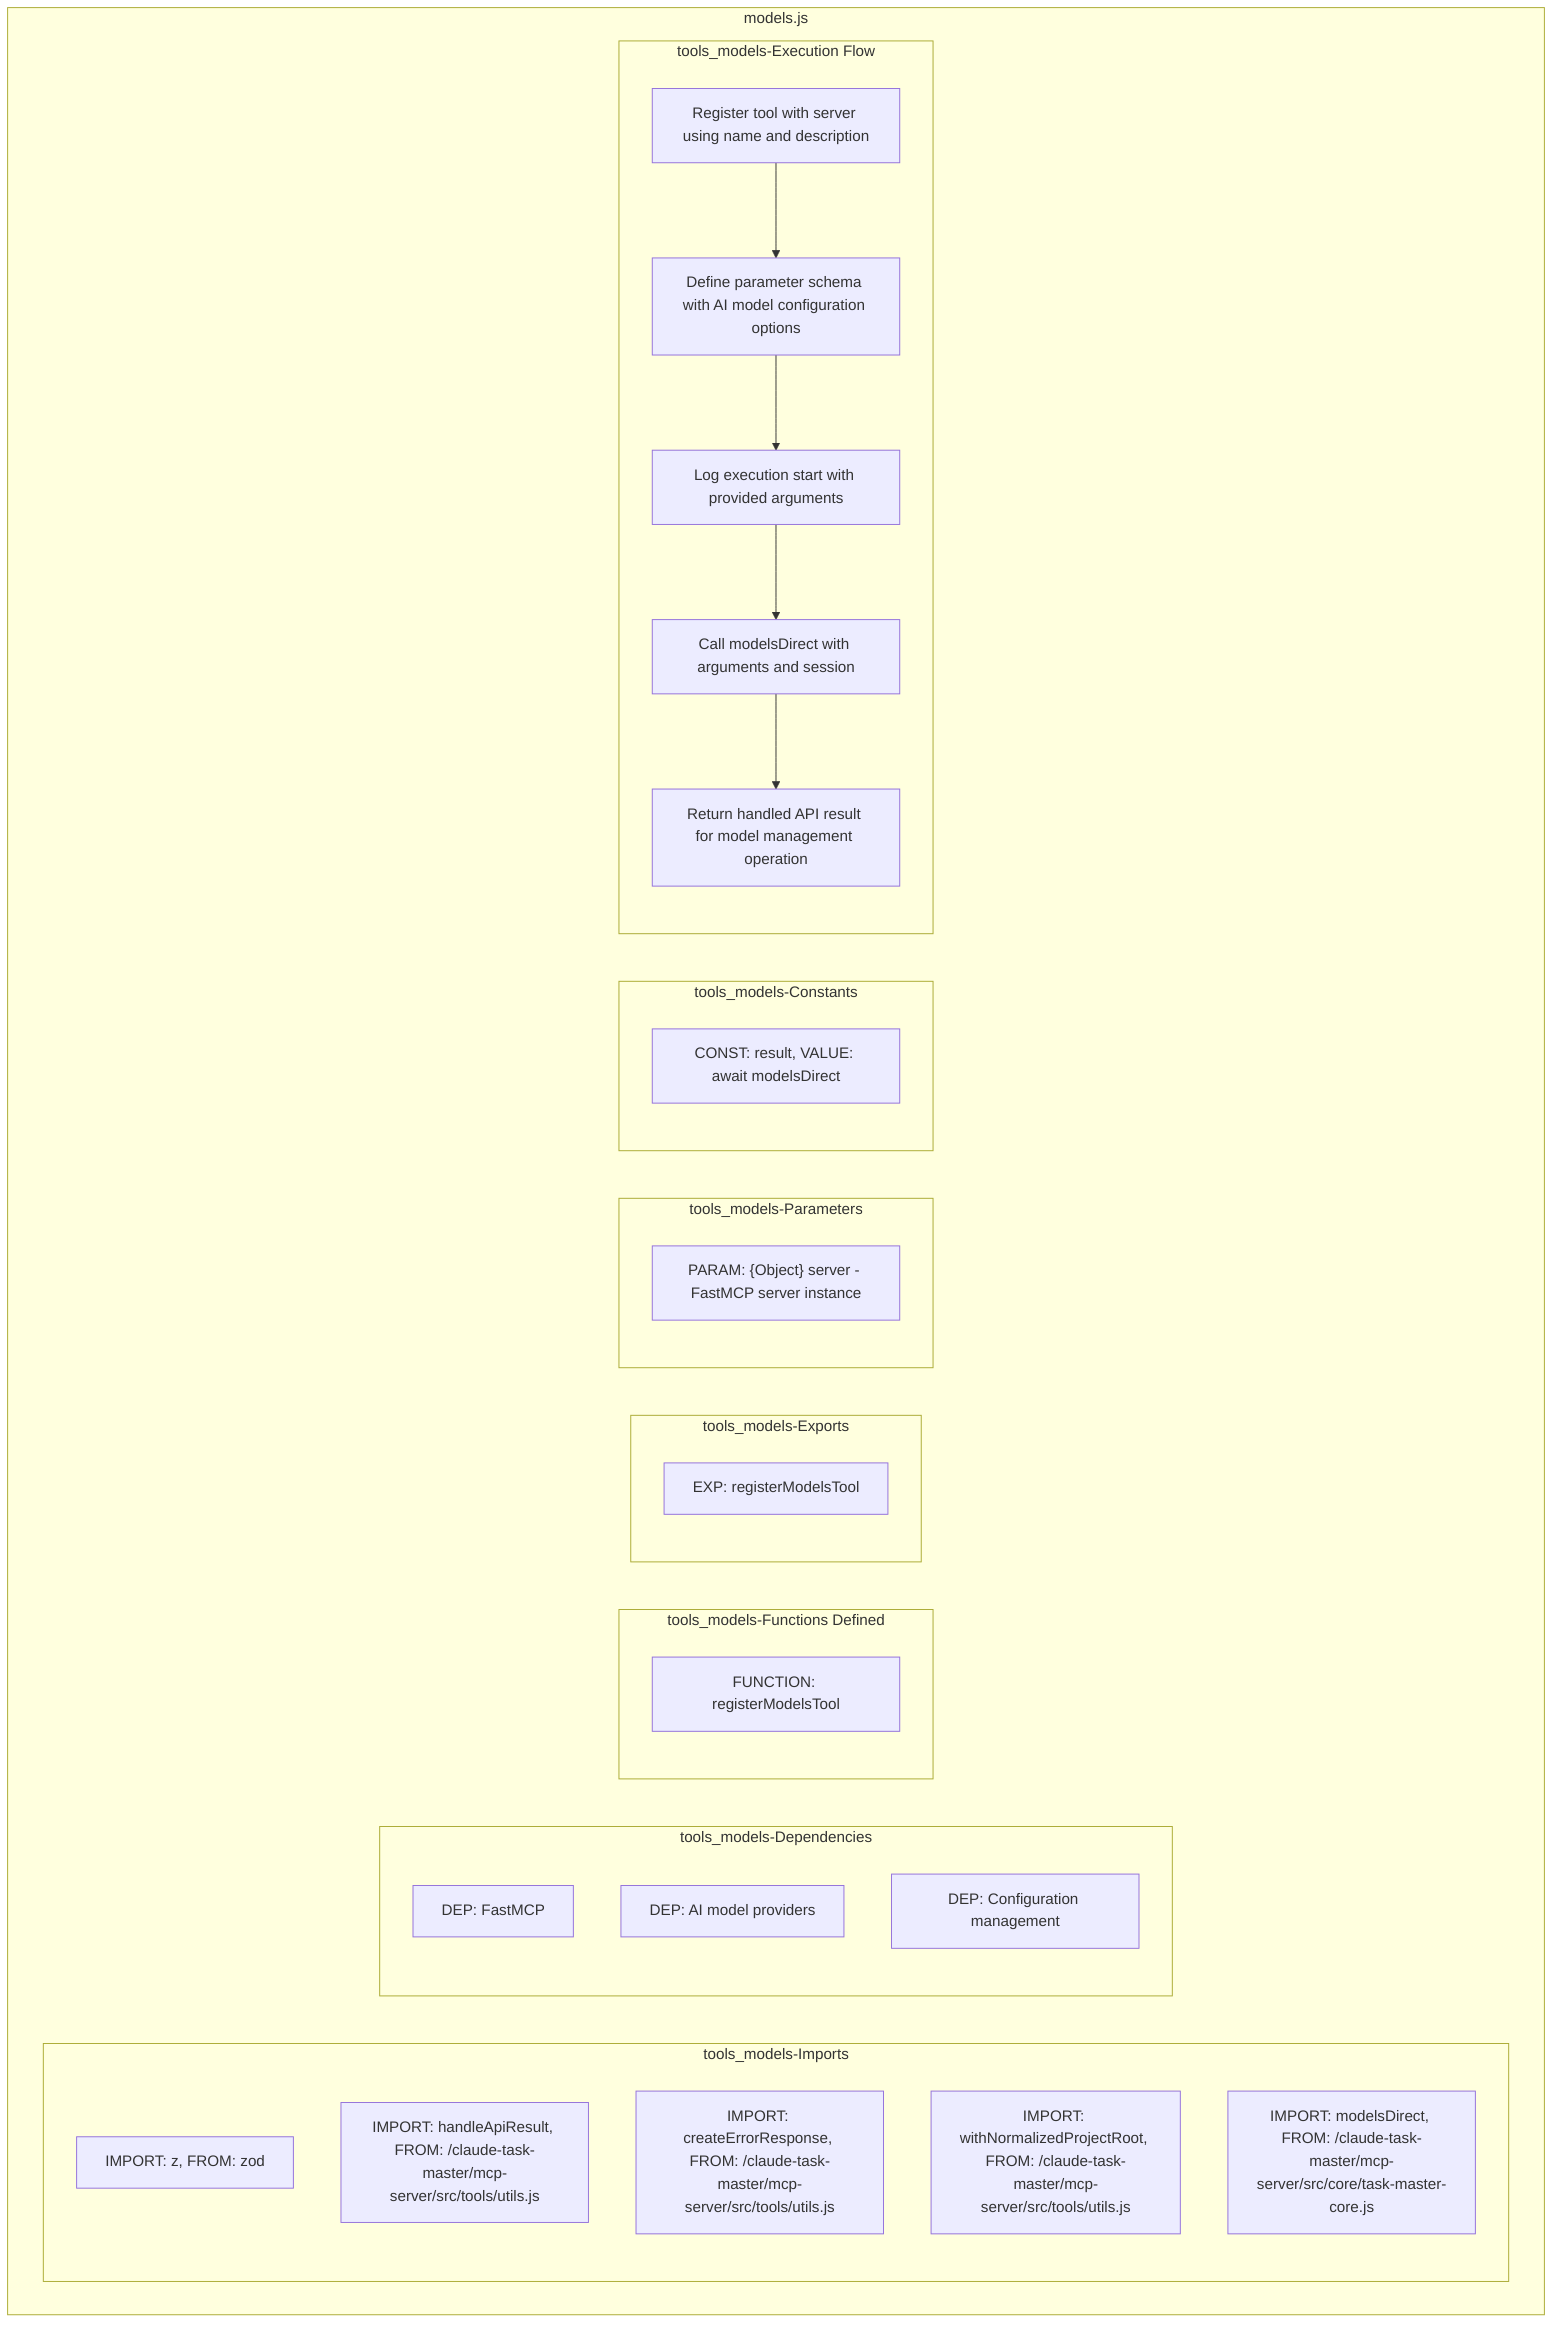 flowchart TB
    subgraph tools_models-Imports["tools_models-Imports"]
        I1["IMPORT: z, FROM: zod"]
        I2["IMPORT: handleApiResult, FROM: /claude-task-master/mcp-server/src/tools/utils.js"]
        I3["IMPORT: createErrorResponse, FROM: /claude-task-master/mcp-server/src/tools/utils.js"]
        I4["IMPORT: withNormalizedProjectRoot, FROM: /claude-task-master/mcp-server/src/tools/utils.js"]
        I5["IMPORT: modelsDirect, FROM: /claude-task-master/mcp-server/src/core/task-master-core.js"]
    end
    subgraph tools_models-Dependencies["tools_models-Dependencies"]
        D1["DEP: FastMCP"]
        D2["DEP: AI model providers"]
        D3["DEP: Configuration management"]
    end
    subgraph tools_models-FunctionsDefined["tools_models-Functions Defined"]
        FU1["FUNCTION: registerModelsTool"]
    end
    subgraph tools_models-Exports["tools_models-Exports"]
        E1["EXP: registerModelsTool"]
    end
    subgraph tools_models-Parameters["tools_models-Parameters"]
        P1["PARAM: {Object} server - FastMCP server instance"]
    end
    subgraph tools_models-Constants["tools_models-Constants"]
        C1["CONST: result, VALUE: await modelsDirect"]
    end
    subgraph tools_models-ExecutionFlow["tools_models-Execution Flow"]
        FL1["Register tool with server using name and description"]
        FL2["Define parameter schema with AI model configuration options"]
        FL3["Log execution start with provided arguments"]
        FL4["Call modelsDirect with arguments and session"]
        FL5["Return handled API result for model management operation"]
    end
    subgraph tools_models["models.js"]
        tools_models-Imports
        tools_models-Dependencies
        tools_models-FunctionsDefined
        tools_models-Exports
        tools_models-Parameters
        tools_models-Constants
        tools_models-ExecutionFlow
    end
    FL1 --> FL2
    FL2 --> FL3
    FL3 --> FL4
    FL4 --> FL5